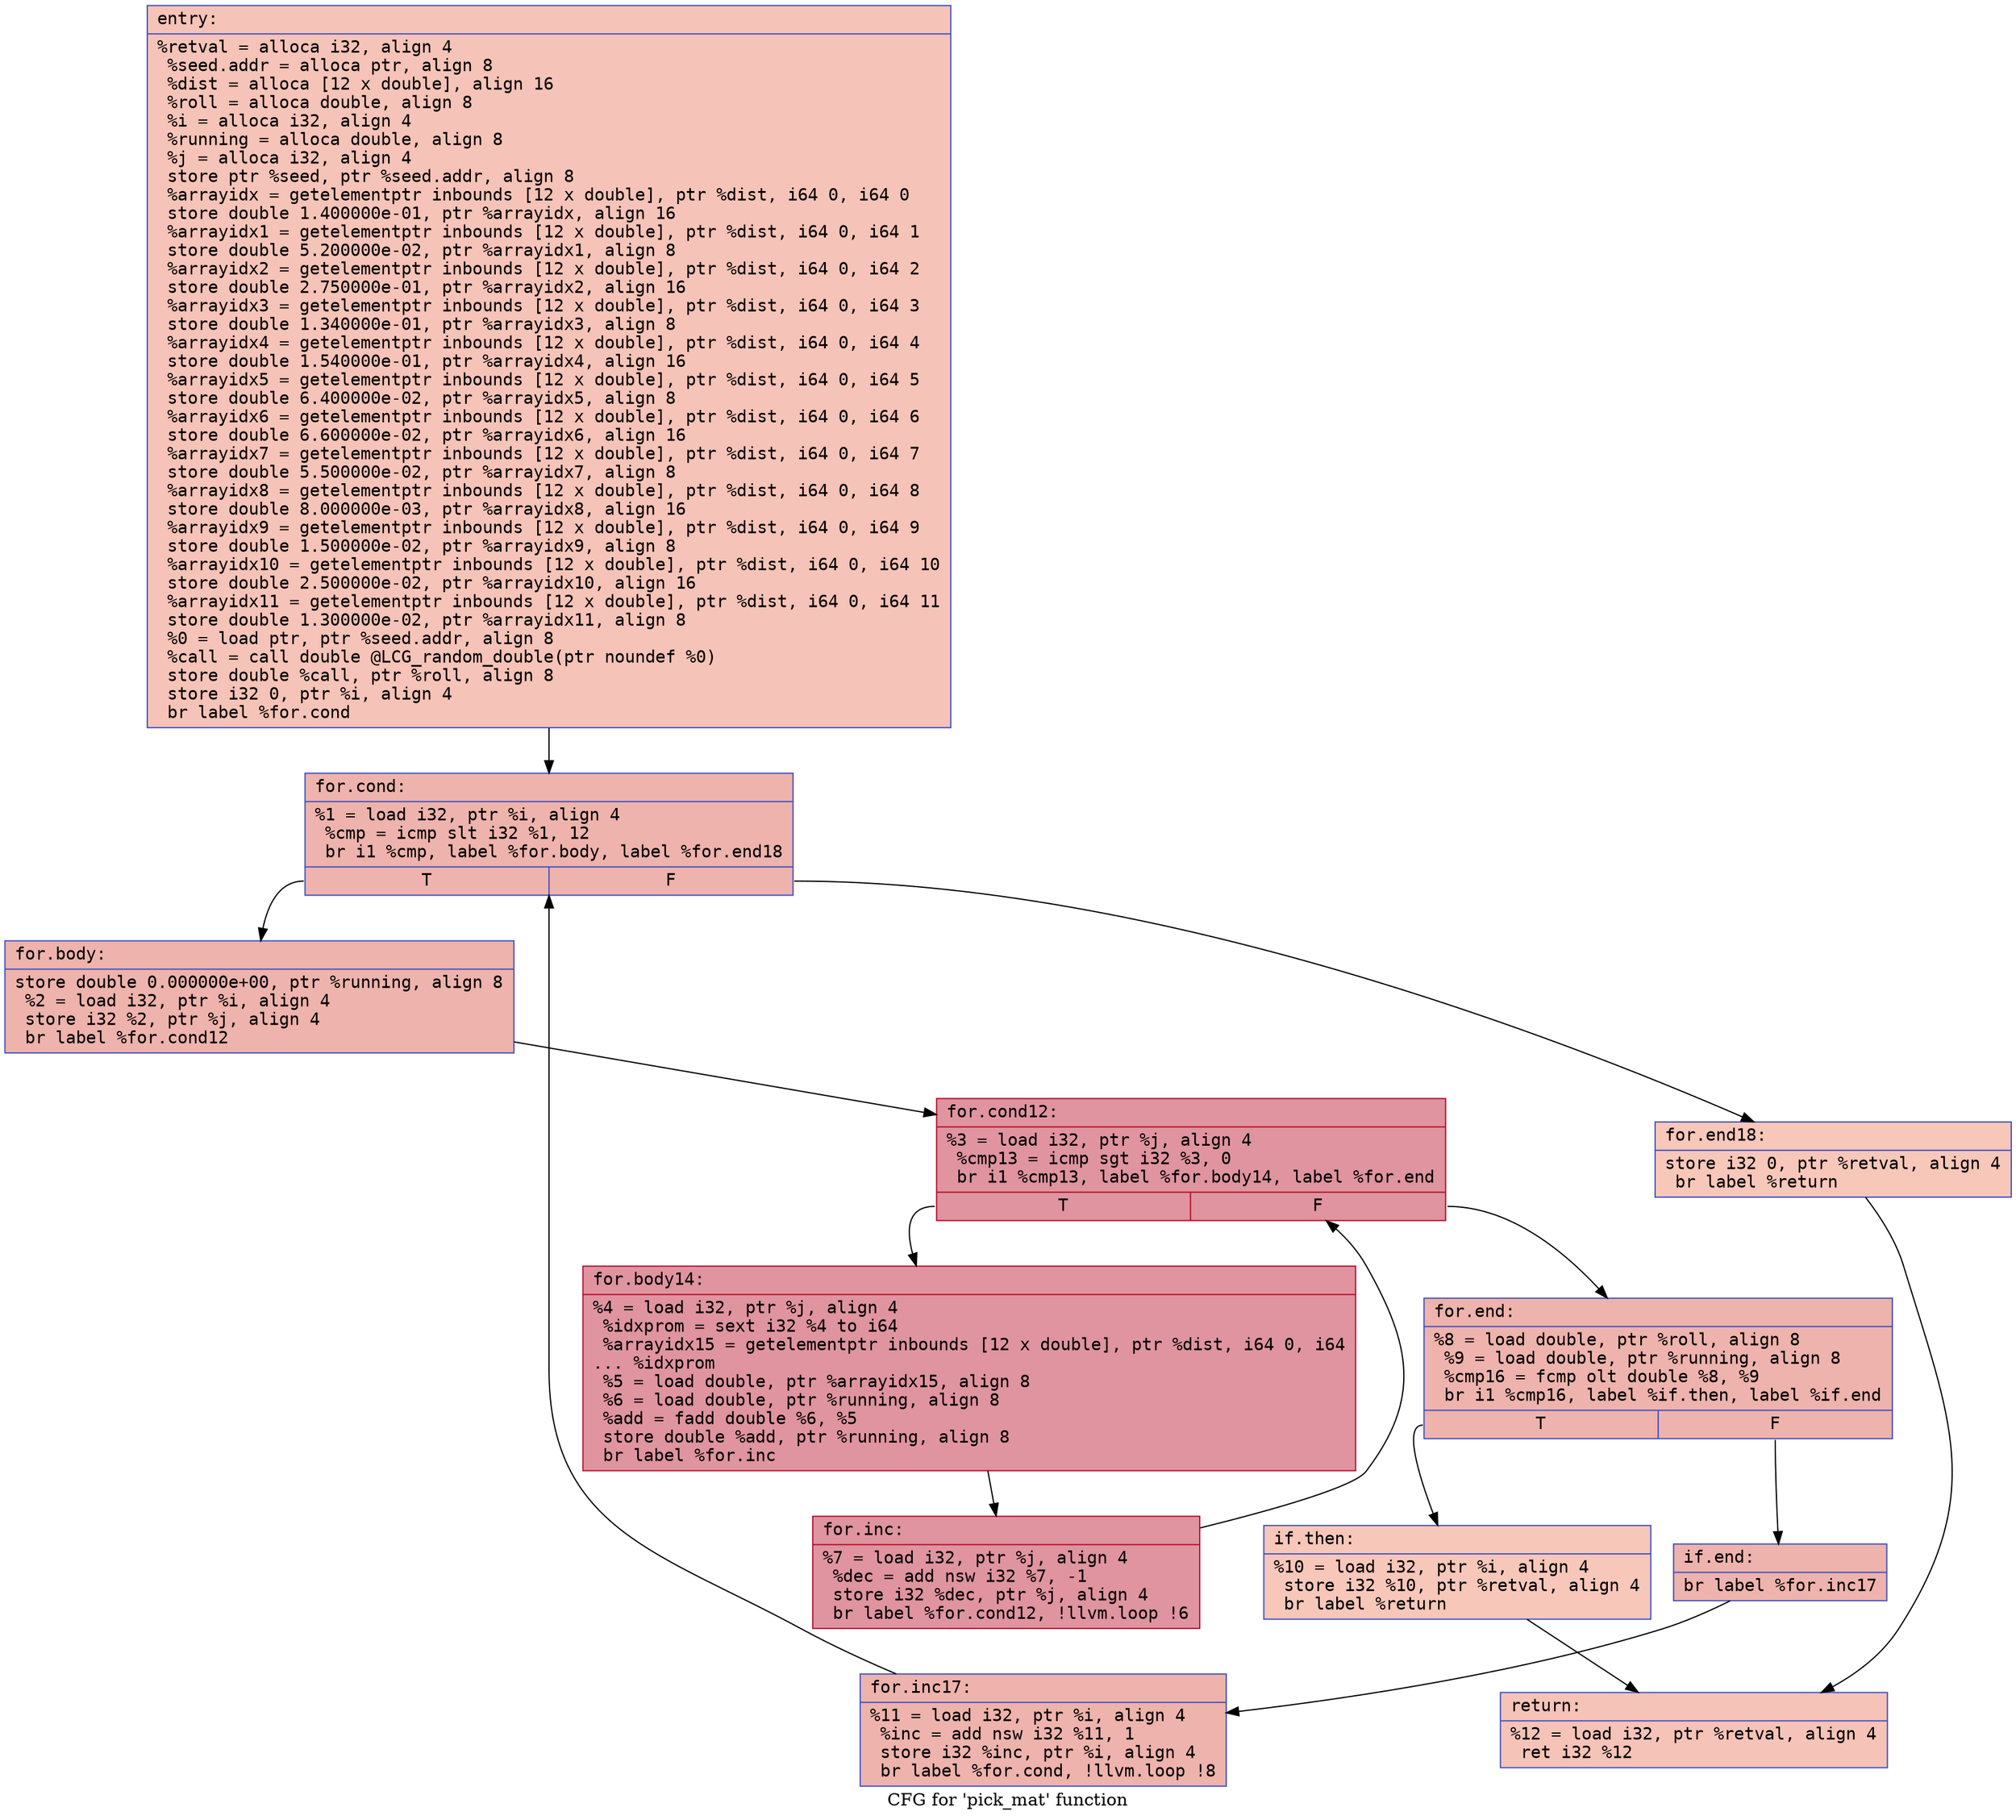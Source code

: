 digraph "CFG for 'pick_mat' function" {
	label="CFG for 'pick_mat' function";

	Node0x564d03beb6c0 [shape=record,color="#3d50c3ff", style=filled, fillcolor="#e8765c70" fontname="Courier",label="{entry:\l|  %retval = alloca i32, align 4\l  %seed.addr = alloca ptr, align 8\l  %dist = alloca [12 x double], align 16\l  %roll = alloca double, align 8\l  %i = alloca i32, align 4\l  %running = alloca double, align 8\l  %j = alloca i32, align 4\l  store ptr %seed, ptr %seed.addr, align 8\l  %arrayidx = getelementptr inbounds [12 x double], ptr %dist, i64 0, i64 0\l  store double 1.400000e-01, ptr %arrayidx, align 16\l  %arrayidx1 = getelementptr inbounds [12 x double], ptr %dist, i64 0, i64 1\l  store double 5.200000e-02, ptr %arrayidx1, align 8\l  %arrayidx2 = getelementptr inbounds [12 x double], ptr %dist, i64 0, i64 2\l  store double 2.750000e-01, ptr %arrayidx2, align 16\l  %arrayidx3 = getelementptr inbounds [12 x double], ptr %dist, i64 0, i64 3\l  store double 1.340000e-01, ptr %arrayidx3, align 8\l  %arrayidx4 = getelementptr inbounds [12 x double], ptr %dist, i64 0, i64 4\l  store double 1.540000e-01, ptr %arrayidx4, align 16\l  %arrayidx5 = getelementptr inbounds [12 x double], ptr %dist, i64 0, i64 5\l  store double 6.400000e-02, ptr %arrayidx5, align 8\l  %arrayidx6 = getelementptr inbounds [12 x double], ptr %dist, i64 0, i64 6\l  store double 6.600000e-02, ptr %arrayidx6, align 16\l  %arrayidx7 = getelementptr inbounds [12 x double], ptr %dist, i64 0, i64 7\l  store double 5.500000e-02, ptr %arrayidx7, align 8\l  %arrayidx8 = getelementptr inbounds [12 x double], ptr %dist, i64 0, i64 8\l  store double 8.000000e-03, ptr %arrayidx8, align 16\l  %arrayidx9 = getelementptr inbounds [12 x double], ptr %dist, i64 0, i64 9\l  store double 1.500000e-02, ptr %arrayidx9, align 8\l  %arrayidx10 = getelementptr inbounds [12 x double], ptr %dist, i64 0, i64 10\l  store double 2.500000e-02, ptr %arrayidx10, align 16\l  %arrayidx11 = getelementptr inbounds [12 x double], ptr %dist, i64 0, i64 11\l  store double 1.300000e-02, ptr %arrayidx11, align 8\l  %0 = load ptr, ptr %seed.addr, align 8\l  %call = call double @LCG_random_double(ptr noundef %0)\l  store double %call, ptr %roll, align 8\l  store i32 0, ptr %i, align 4\l  br label %for.cond\l}"];
	Node0x564d03beb6c0 -> Node0x564d03bed7f0[tooltip="entry -> for.cond\nProbability 100.00%" ];
	Node0x564d03bed7f0 [shape=record,color="#3d50c3ff", style=filled, fillcolor="#d6524470" fontname="Courier",label="{for.cond:\l|  %1 = load i32, ptr %i, align 4\l  %cmp = icmp slt i32 %1, 12\l  br i1 %cmp, label %for.body, label %for.end18\l|{<s0>T|<s1>F}}"];
	Node0x564d03bed7f0:s0 -> Node0x564d03bed9e0[tooltip="for.cond -> for.body\nProbability 96.88%" ];
	Node0x564d03bed7f0:s1 -> Node0x564d03bedd50[tooltip="for.cond -> for.end18\nProbability 3.12%" ];
	Node0x564d03bed9e0 [shape=record,color="#3d50c3ff", style=filled, fillcolor="#d6524470" fontname="Courier",label="{for.body:\l|  store double 0.000000e+00, ptr %running, align 8\l  %2 = load i32, ptr %i, align 4\l  store i32 %2, ptr %j, align 4\l  br label %for.cond12\l}"];
	Node0x564d03bed9e0 -> Node0x564d03bee080[tooltip="for.body -> for.cond12\nProbability 100.00%" ];
	Node0x564d03bee080 [shape=record,color="#b70d28ff", style=filled, fillcolor="#b70d2870" fontname="Courier",label="{for.cond12:\l|  %3 = load i32, ptr %j, align 4\l  %cmp13 = icmp sgt i32 %3, 0\l  br i1 %cmp13, label %for.body14, label %for.end\l|{<s0>T|<s1>F}}"];
	Node0x564d03bee080:s0 -> Node0x564d03bee2a0[tooltip="for.cond12 -> for.body14\nProbability 96.88%" ];
	Node0x564d03bee080:s1 -> Node0x564d03bee320[tooltip="for.cond12 -> for.end\nProbability 3.12%" ];
	Node0x564d03bee2a0 [shape=record,color="#b70d28ff", style=filled, fillcolor="#b70d2870" fontname="Courier",label="{for.body14:\l|  %4 = load i32, ptr %j, align 4\l  %idxprom = sext i32 %4 to i64\l  %arrayidx15 = getelementptr inbounds [12 x double], ptr %dist, i64 0, i64\l... %idxprom\l  %5 = load double, ptr %arrayidx15, align 8\l  %6 = load double, ptr %running, align 8\l  %add = fadd double %6, %5\l  store double %add, ptr %running, align 8\l  br label %for.inc\l}"];
	Node0x564d03bee2a0 -> Node0x564d03bee890[tooltip="for.body14 -> for.inc\nProbability 100.00%" ];
	Node0x564d03bee890 [shape=record,color="#b70d28ff", style=filled, fillcolor="#b70d2870" fontname="Courier",label="{for.inc:\l|  %7 = load i32, ptr %j, align 4\l  %dec = add nsw i32 %7, -1\l  store i32 %dec, ptr %j, align 4\l  br label %for.cond12, !llvm.loop !6\l}"];
	Node0x564d03bee890 -> Node0x564d03bee080[tooltip="for.inc -> for.cond12\nProbability 100.00%" ];
	Node0x564d03bee320 [shape=record,color="#3d50c3ff", style=filled, fillcolor="#d6524470" fontname="Courier",label="{for.end:\l|  %8 = load double, ptr %roll, align 8\l  %9 = load double, ptr %running, align 8\l  %cmp16 = fcmp olt double %8, %9\l  br i1 %cmp16, label %if.then, label %if.end\l|{<s0>T|<s1>F}}"];
	Node0x564d03bee320:s0 -> Node0x564d03beeee0[tooltip="for.end -> if.then\nProbability 3.12%" ];
	Node0x564d03bee320:s1 -> Node0x564d03beef50[tooltip="for.end -> if.end\nProbability 96.88%" ];
	Node0x564d03beeee0 [shape=record,color="#3d50c3ff", style=filled, fillcolor="#ec7f6370" fontname="Courier",label="{if.then:\l|  %10 = load i32, ptr %i, align 4\l  store i32 %10, ptr %retval, align 4\l  br label %return\l}"];
	Node0x564d03beeee0 -> Node0x564d03bef190[tooltip="if.then -> return\nProbability 100.00%" ];
	Node0x564d03beef50 [shape=record,color="#3d50c3ff", style=filled, fillcolor="#d6524470" fontname="Courier",label="{if.end:\l|  br label %for.inc17\l}"];
	Node0x564d03beef50 -> Node0x564d03bef270[tooltip="if.end -> for.inc17\nProbability 100.00%" ];
	Node0x564d03bef270 [shape=record,color="#3d50c3ff", style=filled, fillcolor="#d6524470" fontname="Courier",label="{for.inc17:\l|  %11 = load i32, ptr %i, align 4\l  %inc = add nsw i32 %11, 1\l  store i32 %inc, ptr %i, align 4\l  br label %for.cond, !llvm.loop !8\l}"];
	Node0x564d03bef270 -> Node0x564d03bed7f0[tooltip="for.inc17 -> for.cond\nProbability 100.00%" ];
	Node0x564d03bedd50 [shape=record,color="#3d50c3ff", style=filled, fillcolor="#ec7f6370" fontname="Courier",label="{for.end18:\l|  store i32 0, ptr %retval, align 4\l  br label %return\l}"];
	Node0x564d03bedd50 -> Node0x564d03bef190[tooltip="for.end18 -> return\nProbability 100.00%" ];
	Node0x564d03bef190 [shape=record,color="#3d50c3ff", style=filled, fillcolor="#e8765c70" fontname="Courier",label="{return:\l|  %12 = load i32, ptr %retval, align 4\l  ret i32 %12\l}"];
}
